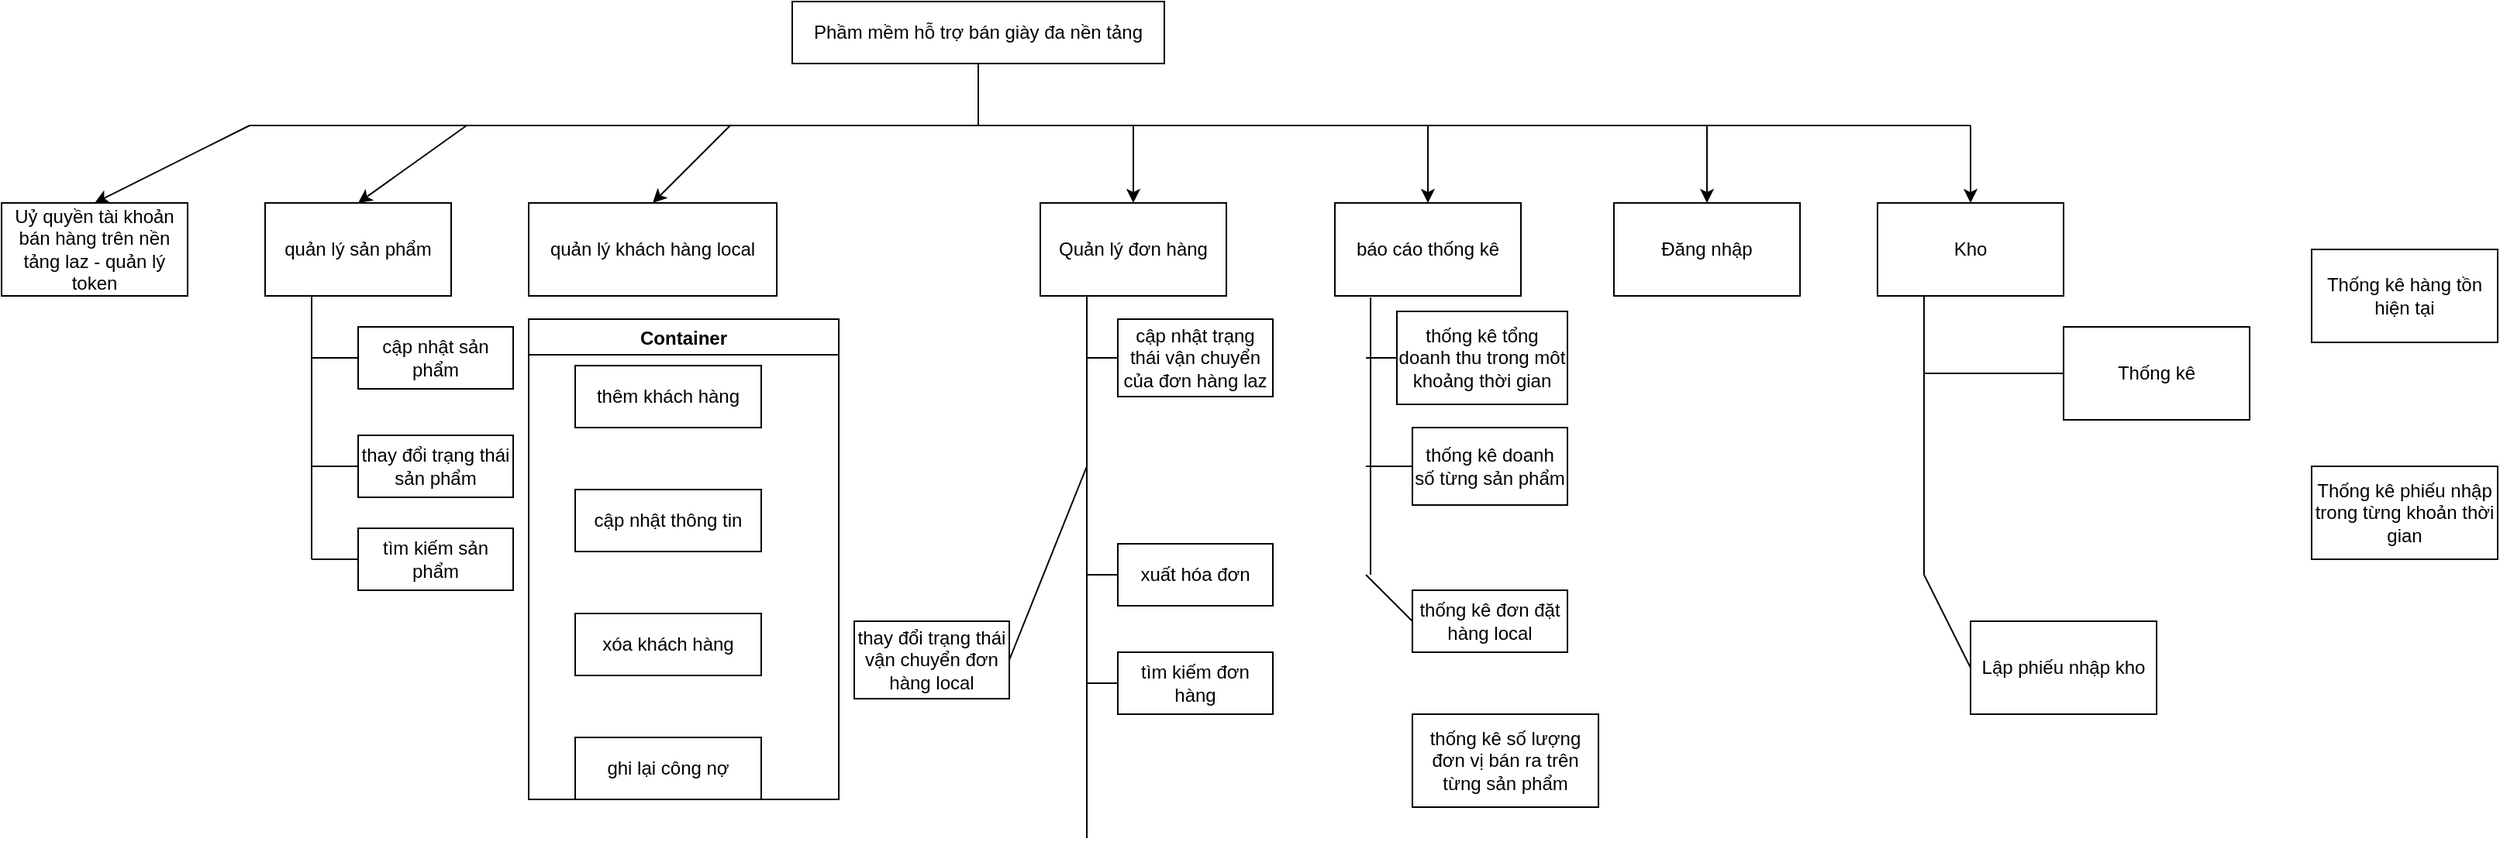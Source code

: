 <mxfile version="13.7.9" type="github" pages="2">
  <diagram id="61rkjz9Lp1AConV59vIG" name="Page-1">
    <mxGraphModel dx="1769" dy="583" grid="1" gridSize="10" guides="1" tooltips="1" connect="1" arrows="1" fold="1" page="1" pageScale="1" pageWidth="827" pageHeight="1169" math="0" shadow="0">
      <root>
        <mxCell id="0" />
        <mxCell id="1" parent="0" />
        <mxCell id="kTmqHJCevsjbYoyHa1JA-1" value="Phầm mềm hỗ trợ bán giày đa nền tảng" style="rounded=0;whiteSpace=wrap;html=1;" parent="1" vertex="1">
          <mxGeometry x="320" y="80" width="240" height="40" as="geometry" />
        </mxCell>
        <mxCell id="kTmqHJCevsjbYoyHa1JA-2" style="edgeStyle=orthogonalEdgeStyle;rounded=0;orthogonalLoop=1;jettySize=auto;html=1;exitX=0.5;exitY=1;exitDx=0;exitDy=0;" parent="1" source="kTmqHJCevsjbYoyHa1JA-1" target="kTmqHJCevsjbYoyHa1JA-1" edge="1">
          <mxGeometry relative="1" as="geometry" />
        </mxCell>
        <mxCell id="kTmqHJCevsjbYoyHa1JA-3" value="quản lý sản phẩm" style="rounded=0;whiteSpace=wrap;html=1;" parent="1" vertex="1">
          <mxGeometry x="-20" y="210" width="120" height="60" as="geometry" />
        </mxCell>
        <mxCell id="kTmqHJCevsjbYoyHa1JA-4" value="quản lý khách hàng local" style="rounded=0;whiteSpace=wrap;html=1;" parent="1" vertex="1">
          <mxGeometry x="150" y="210" width="160" height="60" as="geometry" />
        </mxCell>
        <mxCell id="kTmqHJCevsjbYoyHa1JA-5" value="Quản lý đơn hàng" style="rounded=0;whiteSpace=wrap;html=1;" parent="1" vertex="1">
          <mxGeometry x="480" y="210" width="120" height="60" as="geometry" />
        </mxCell>
        <mxCell id="kTmqHJCevsjbYoyHa1JA-6" value="báo cáo thống kê" style="rounded=0;whiteSpace=wrap;html=1;" parent="1" vertex="1">
          <mxGeometry x="670" y="210" width="120" height="60" as="geometry" />
        </mxCell>
        <mxCell id="kTmqHJCevsjbYoyHa1JA-7" value="" style="endArrow=none;html=1;" parent="1" edge="1">
          <mxGeometry width="50" height="50" relative="1" as="geometry">
            <mxPoint x="-30" y="160" as="sourcePoint" />
            <mxPoint x="1080" y="160" as="targetPoint" />
          </mxGeometry>
        </mxCell>
        <mxCell id="kTmqHJCevsjbYoyHa1JA-9" value="" style="endArrow=classic;html=1;entryX=0.5;entryY=0;entryDx=0;entryDy=0;" parent="1" target="kTmqHJCevsjbYoyHa1JA-3" edge="1">
          <mxGeometry width="50" height="50" relative="1" as="geometry">
            <mxPoint x="110" y="160" as="sourcePoint" />
            <mxPoint x="440" y="390" as="targetPoint" />
          </mxGeometry>
        </mxCell>
        <mxCell id="kTmqHJCevsjbYoyHa1JA-10" value="" style="endArrow=classic;html=1;entryX=0.5;entryY=0;entryDx=0;entryDy=0;" parent="1" target="kTmqHJCevsjbYoyHa1JA-4" edge="1">
          <mxGeometry width="50" height="50" relative="1" as="geometry">
            <mxPoint x="280" y="160" as="sourcePoint" />
            <mxPoint x="440" y="390" as="targetPoint" />
          </mxGeometry>
        </mxCell>
        <mxCell id="kTmqHJCevsjbYoyHa1JA-11" value="" style="endArrow=classic;html=1;entryX=0.5;entryY=0;entryDx=0;entryDy=0;" parent="1" target="kTmqHJCevsjbYoyHa1JA-5" edge="1">
          <mxGeometry width="50" height="50" relative="1" as="geometry">
            <mxPoint x="540" y="160" as="sourcePoint" />
            <mxPoint x="550" y="210" as="targetPoint" />
          </mxGeometry>
        </mxCell>
        <mxCell id="kTmqHJCevsjbYoyHa1JA-12" value="" style="endArrow=classic;html=1;entryX=0.5;entryY=0;entryDx=0;entryDy=0;" parent="1" target="kTmqHJCevsjbYoyHa1JA-6" edge="1">
          <mxGeometry width="50" height="50" relative="1" as="geometry">
            <mxPoint x="730" y="160" as="sourcePoint" />
            <mxPoint x="440" y="390" as="targetPoint" />
          </mxGeometry>
        </mxCell>
        <mxCell id="kTmqHJCevsjbYoyHa1JA-13" value="" style="endArrow=none;html=1;" parent="1" edge="1">
          <mxGeometry width="50" height="50" relative="1" as="geometry">
            <mxPoint x="440" y="120" as="sourcePoint" />
            <mxPoint x="440" y="160" as="targetPoint" />
          </mxGeometry>
        </mxCell>
        <mxCell id="kTmqHJCevsjbYoyHa1JA-18" value="cập nhật sản phẩm" style="rounded=0;whiteSpace=wrap;html=1;" parent="1" vertex="1">
          <mxGeometry x="40" y="290" width="100" height="40" as="geometry" />
        </mxCell>
        <mxCell id="kTmqHJCevsjbYoyHa1JA-22" value="cập nhật trạng thái vận chuyển của đơn hàng laz" style="rounded=0;whiteSpace=wrap;html=1;" parent="1" vertex="1">
          <mxGeometry x="530" y="285" width="100" height="50" as="geometry" />
        </mxCell>
        <mxCell id="kTmqHJCevsjbYoyHa1JA-23" value="thay đổi trạng thái vận chuyển đơn hàng local" style="rounded=0;whiteSpace=wrap;html=1;" parent="1" vertex="1">
          <mxGeometry x="360" y="480" width="100" height="50" as="geometry" />
        </mxCell>
        <mxCell id="kTmqHJCevsjbYoyHa1JA-26" value="thống kê tổng doanh thu trong môt khoảng thời gian" style="rounded=0;whiteSpace=wrap;html=1;" parent="1" vertex="1">
          <mxGeometry x="710" y="280" width="110" height="60" as="geometry" />
        </mxCell>
        <mxCell id="kTmqHJCevsjbYoyHa1JA-27" value="thống kê doanh số từng sản phẩm" style="rounded=0;whiteSpace=wrap;html=1;" parent="1" vertex="1">
          <mxGeometry x="720" y="355" width="100" height="50" as="geometry" />
        </mxCell>
        <mxCell id="kTmqHJCevsjbYoyHa1JA-28" value="thống kê đơn đặt hàng local" style="rounded=0;whiteSpace=wrap;html=1;" parent="1" vertex="1">
          <mxGeometry x="720" y="460" width="100" height="40" as="geometry" />
        </mxCell>
        <mxCell id="kTmqHJCevsjbYoyHa1JA-31" value="" style="endArrow=none;html=1;exitX=0.25;exitY=1;exitDx=0;exitDy=0;" parent="1" source="kTmqHJCevsjbYoyHa1JA-3" edge="1">
          <mxGeometry width="50" height="50" relative="1" as="geometry">
            <mxPoint x="270" y="430" as="sourcePoint" />
            <mxPoint x="10" y="440" as="targetPoint" />
          </mxGeometry>
        </mxCell>
        <mxCell id="kTmqHJCevsjbYoyHa1JA-32" value="" style="endArrow=none;html=1;exitX=0.25;exitY=1;exitDx=0;exitDy=0;" parent="1" source="kTmqHJCevsjbYoyHa1JA-5" edge="1">
          <mxGeometry width="50" height="50" relative="1" as="geometry">
            <mxPoint x="400" y="430" as="sourcePoint" />
            <mxPoint x="510" y="620" as="targetPoint" />
          </mxGeometry>
        </mxCell>
        <mxCell id="kTmqHJCevsjbYoyHa1JA-34" value="" style="endArrow=none;html=1;entryX=0.192;entryY=1.017;entryDx=0;entryDy=0;entryPerimeter=0;" parent="1" target="kTmqHJCevsjbYoyHa1JA-6" edge="1">
          <mxGeometry width="50" height="50" relative="1" as="geometry">
            <mxPoint x="693" y="450" as="sourcePoint" />
            <mxPoint x="450" y="380" as="targetPoint" />
          </mxGeometry>
        </mxCell>
        <mxCell id="kTmqHJCevsjbYoyHa1JA-35" value="" style="endArrow=none;html=1;exitX=0;exitY=0.5;exitDx=0;exitDy=0;" parent="1" source="kTmqHJCevsjbYoyHa1JA-26" edge="1">
          <mxGeometry width="50" height="50" relative="1" as="geometry">
            <mxPoint x="400" y="400" as="sourcePoint" />
            <mxPoint x="690" y="310" as="targetPoint" />
          </mxGeometry>
        </mxCell>
        <mxCell id="kTmqHJCevsjbYoyHa1JA-37" value="" style="endArrow=none;html=1;exitX=0;exitY=0.5;exitDx=0;exitDy=0;" parent="1" source="kTmqHJCevsjbYoyHa1JA-28" edge="1">
          <mxGeometry width="50" height="50" relative="1" as="geometry">
            <mxPoint x="700" y="550" as="sourcePoint" />
            <mxPoint x="690" y="450" as="targetPoint" />
          </mxGeometry>
        </mxCell>
        <mxCell id="kTmqHJCevsjbYoyHa1JA-38" value="" style="endArrow=none;html=1;exitX=0;exitY=0.5;exitDx=0;exitDy=0;" parent="1" source="kTmqHJCevsjbYoyHa1JA-27" edge="1">
          <mxGeometry width="50" height="50" relative="1" as="geometry">
            <mxPoint x="690" y="580" as="sourcePoint" />
            <mxPoint x="690" y="380" as="targetPoint" />
          </mxGeometry>
        </mxCell>
        <mxCell id="kTmqHJCevsjbYoyHa1JA-45" value="" style="endArrow=none;html=1;" parent="1" edge="1">
          <mxGeometry width="50" height="50" relative="1" as="geometry">
            <mxPoint x="10" y="310" as="sourcePoint" />
            <mxPoint x="40" y="310" as="targetPoint" />
          </mxGeometry>
        </mxCell>
        <mxCell id="kTmqHJCevsjbYoyHa1JA-46" value="" style="endArrow=none;html=1;exitX=0;exitY=0.5;exitDx=0;exitDy=0;" parent="1" source="kTmqHJCevsjbYoyHa1JA-22" edge="1">
          <mxGeometry width="50" height="50" relative="1" as="geometry">
            <mxPoint x="400" y="390" as="sourcePoint" />
            <mxPoint x="510" y="310" as="targetPoint" />
          </mxGeometry>
        </mxCell>
        <mxCell id="kTmqHJCevsjbYoyHa1JA-47" value="" style="endArrow=none;html=1;exitX=1;exitY=0.5;exitDx=0;exitDy=0;" parent="1" source="kTmqHJCevsjbYoyHa1JA-23" edge="1">
          <mxGeometry width="50" height="50" relative="1" as="geometry">
            <mxPoint x="400" y="390" as="sourcePoint" />
            <mxPoint x="510" y="380" as="targetPoint" />
          </mxGeometry>
        </mxCell>
        <mxCell id="phVmAIVQuDpJWwnpsCzK-1" value="xuất hóa đơn" style="rounded=0;whiteSpace=wrap;html=1;" parent="1" vertex="1">
          <mxGeometry x="530" y="430" width="100" height="40" as="geometry" />
        </mxCell>
        <mxCell id="phVmAIVQuDpJWwnpsCzK-2" value="" style="endArrow=none;html=1;exitX=0;exitY=0.5;exitDx=0;exitDy=0;" parent="1" source="phVmAIVQuDpJWwnpsCzK-1" edge="1">
          <mxGeometry width="50" height="50" relative="1" as="geometry">
            <mxPoint x="400" y="460" as="sourcePoint" />
            <mxPoint x="510" y="450" as="targetPoint" />
          </mxGeometry>
        </mxCell>
        <mxCell id="phVmAIVQuDpJWwnpsCzK-3" value="thay đổi trạng thái sản phẩm" style="rounded=0;whiteSpace=wrap;html=1;" parent="1" vertex="1">
          <mxGeometry x="40" y="360" width="100" height="40" as="geometry" />
        </mxCell>
        <mxCell id="phVmAIVQuDpJWwnpsCzK-4" value="" style="endArrow=none;html=1;" parent="1" edge="1">
          <mxGeometry width="50" height="50" relative="1" as="geometry">
            <mxPoint x="10" y="380" as="sourcePoint" />
            <mxPoint x="40" y="380" as="targetPoint" />
          </mxGeometry>
        </mxCell>
        <mxCell id="phVmAIVQuDpJWwnpsCzK-13" value="" style="endArrow=classic;html=1;entryX=0.5;entryY=0;entryDx=0;entryDy=0;" parent="1" target="h8XSTWzfuWWoR5IS9HZE-3" edge="1">
          <mxGeometry width="50" height="50" relative="1" as="geometry">
            <mxPoint x="910" y="160" as="sourcePoint" />
            <mxPoint x="910" y="210" as="targetPoint" />
          </mxGeometry>
        </mxCell>
        <mxCell id="phVmAIVQuDpJWwnpsCzK-17" value="tìm kiếm đơn hàng" style="rounded=0;whiteSpace=wrap;html=1;" parent="1" vertex="1">
          <mxGeometry x="530" y="500" width="100" height="40" as="geometry" />
        </mxCell>
        <mxCell id="phVmAIVQuDpJWwnpsCzK-18" value="" style="endArrow=none;html=1;exitX=0;exitY=0.5;exitDx=0;exitDy=0;" parent="1" source="phVmAIVQuDpJWwnpsCzK-17" edge="1">
          <mxGeometry width="50" height="50" relative="1" as="geometry">
            <mxPoint x="400" y="530" as="sourcePoint" />
            <mxPoint x="510" y="520" as="targetPoint" />
          </mxGeometry>
        </mxCell>
        <mxCell id="phVmAIVQuDpJWwnpsCzK-21" value="tìm kiếm sản phẩm" style="rounded=0;whiteSpace=wrap;html=1;" parent="1" vertex="1">
          <mxGeometry x="40" y="420" width="100" height="40" as="geometry" />
        </mxCell>
        <mxCell id="phVmAIVQuDpJWwnpsCzK-22" value="" style="endArrow=none;html=1;exitX=0;exitY=0.5;exitDx=0;exitDy=0;" parent="1" source="phVmAIVQuDpJWwnpsCzK-21" edge="1">
          <mxGeometry width="50" height="50" relative="1" as="geometry">
            <mxPoint x="-90" y="450" as="sourcePoint" />
            <mxPoint x="10" y="440" as="targetPoint" />
          </mxGeometry>
        </mxCell>
        <mxCell id="h8XSTWzfuWWoR5IS9HZE-1" value="" style="endArrow=classic;html=1;entryX=0.5;entryY=0;entryDx=0;entryDy=0;" parent="1" target="h8XSTWzfuWWoR5IS9HZE-2" edge="1">
          <mxGeometry width="50" height="50" relative="1" as="geometry">
            <mxPoint x="-30" y="160" as="sourcePoint" />
            <mxPoint x="-30" y="210" as="targetPoint" />
          </mxGeometry>
        </mxCell>
        <mxCell id="h8XSTWzfuWWoR5IS9HZE-2" value="Uỷ quyền tài khoản bán hàng trên nền tảng laz - quản lý token" style="rounded=0;whiteSpace=wrap;html=1;" parent="1" vertex="1">
          <mxGeometry x="-190" y="210" width="120" height="60" as="geometry" />
        </mxCell>
        <mxCell id="h8XSTWzfuWWoR5IS9HZE-3" value="Đăng nhập" style="rounded=0;whiteSpace=wrap;html=1;" parent="1" vertex="1">
          <mxGeometry x="850" y="210" width="120" height="60" as="geometry" />
        </mxCell>
        <mxCell id="dDMBxTAUdb5TQkIX02qE-2" value="Kho" style="rounded=0;whiteSpace=wrap;html=1;" parent="1" vertex="1">
          <mxGeometry x="1020" y="210" width="120" height="60" as="geometry" />
        </mxCell>
        <mxCell id="dDMBxTAUdb5TQkIX02qE-4" value="" style="endArrow=classic;html=1;entryX=0.5;entryY=0;entryDx=0;entryDy=0;" parent="1" target="dDMBxTAUdb5TQkIX02qE-2" edge="1">
          <mxGeometry width="50" height="50" relative="1" as="geometry">
            <mxPoint x="1080" y="160" as="sourcePoint" />
            <mxPoint x="1240" y="130" as="targetPoint" />
          </mxGeometry>
        </mxCell>
        <mxCell id="YCihZcEVs4TTuCUgJ-U5-1" value="Lập phiếu nhập kho" style="rounded=0;whiteSpace=wrap;html=1;" vertex="1" parent="1">
          <mxGeometry x="1080" y="480" width="120" height="60" as="geometry" />
        </mxCell>
        <mxCell id="YCihZcEVs4TTuCUgJ-U5-2" value="" style="endArrow=none;html=1;entryX=0.25;entryY=1;entryDx=0;entryDy=0;" edge="1" parent="1" target="dDMBxTAUdb5TQkIX02qE-2">
          <mxGeometry width="50" height="50" relative="1" as="geometry">
            <mxPoint x="1050" y="450" as="sourcePoint" />
            <mxPoint x="970" y="370" as="targetPoint" />
          </mxGeometry>
        </mxCell>
        <mxCell id="YCihZcEVs4TTuCUgJ-U5-3" value="" style="endArrow=none;html=1;exitX=0;exitY=0.5;exitDx=0;exitDy=0;" edge="1" parent="1" source="YCihZcEVs4TTuCUgJ-U5-1">
          <mxGeometry width="50" height="50" relative="1" as="geometry">
            <mxPoint x="990" y="530" as="sourcePoint" />
            <mxPoint x="1050" y="450" as="targetPoint" />
          </mxGeometry>
        </mxCell>
        <mxCell id="QDh66SJwtL4Htb-xeXPO-1" value="Thống kê hàng tồn hiện tại" style="rounded=0;whiteSpace=wrap;html=1;" vertex="1" parent="1">
          <mxGeometry x="1300" y="240" width="120" height="60" as="geometry" />
        </mxCell>
        <mxCell id="FM9C9IL2BNTP81r_VicT-1" value="Thống kê" style="rounded=0;whiteSpace=wrap;html=1;" vertex="1" parent="1">
          <mxGeometry x="1140" y="290" width="120" height="60" as="geometry" />
        </mxCell>
        <mxCell id="FM9C9IL2BNTP81r_VicT-2" value="" style="endArrow=none;html=1;exitX=0;exitY=0.5;exitDx=0;exitDy=0;" edge="1" parent="1" source="FM9C9IL2BNTP81r_VicT-1">
          <mxGeometry width="50" height="50" relative="1" as="geometry">
            <mxPoint x="1150" y="310" as="sourcePoint" />
            <mxPoint x="1050" y="320" as="targetPoint" />
          </mxGeometry>
        </mxCell>
        <mxCell id="FM9C9IL2BNTP81r_VicT-4" value="Thống kê phiếu nhập trong từng khoản thời gian" style="rounded=0;whiteSpace=wrap;html=1;" vertex="1" parent="1">
          <mxGeometry x="1300" y="380" width="120" height="60" as="geometry" />
        </mxCell>
        <mxCell id="1Z4nRkm3sNiZZZ2hFhxT-1" value="thống kê số lượng đơn vị bán ra trên từng sản phẩm" style="rounded=0;whiteSpace=wrap;html=1;" vertex="1" parent="1">
          <mxGeometry x="720" y="540" width="120" height="60" as="geometry" />
        </mxCell>
        <mxCell id="1Z4nRkm3sNiZZZ2hFhxT-13" value="Container" style="swimlane;strokeWidth=1;" vertex="1" parent="1">
          <mxGeometry x="150" y="285" width="200" height="310" as="geometry" />
        </mxCell>
        <mxCell id="kTmqHJCevsjbYoyHa1JA-17" value="cập nhật thông tin" style="rounded=0;whiteSpace=wrap;html=1;" parent="1Z4nRkm3sNiZZZ2hFhxT-13" vertex="1">
          <mxGeometry x="30" y="110" width="120" height="40" as="geometry" />
        </mxCell>
        <mxCell id="1Z4nRkm3sNiZZZ2hFhxT-4" value="thêm khách hàng" style="rounded=0;whiteSpace=wrap;html=1;" vertex="1" parent="1Z4nRkm3sNiZZZ2hFhxT-13">
          <mxGeometry x="30" y="30" width="120" height="40" as="geometry" />
        </mxCell>
        <mxCell id="1Z4nRkm3sNiZZZ2hFhxT-10" value="ghi lại công nợ" style="rounded=0;whiteSpace=wrap;html=1;strokeWidth=1;" vertex="1" parent="1Z4nRkm3sNiZZZ2hFhxT-13">
          <mxGeometry x="30" y="270" width="120" height="40" as="geometry" />
        </mxCell>
        <mxCell id="1Z4nRkm3sNiZZZ2hFhxT-11" value="xóa khách hàng" style="rounded=0;whiteSpace=wrap;html=1;strokeWidth=1;" vertex="1" parent="1Z4nRkm3sNiZZZ2hFhxT-13">
          <mxGeometry x="30" y="190" width="120" height="40" as="geometry" />
        </mxCell>
      </root>
    </mxGraphModel>
  </diagram>
  <diagram id="ufuE1Ecq5jh5dPDCyW_U" name="Page-2">
    <mxGraphModel dx="942" dy="583" grid="1" gridSize="10" guides="1" tooltips="1" connect="1" arrows="1" fold="1" page="1" pageScale="1" pageWidth="827" pageHeight="1169" math="0" shadow="0">
      <root>
        <mxCell id="1uaEtgSAzZ2rHzgdi-1v-0" />
        <mxCell id="1uaEtgSAzZ2rHzgdi-1v-1" parent="1uaEtgSAzZ2rHzgdi-1v-0" />
        <mxCell id="1uaEtgSAzZ2rHzgdi-1v-2" value="&lt;h1&gt;Yêu cầu chức năng mức tổng quát&lt;/h1&gt;&lt;p style=&quot;font-size: 16px&quot;&gt;&lt;font style=&quot;font-size: 16px&quot;&gt;1. Quản lý sản phẩm bán trên lazada và bán local.&lt;/font&gt;&lt;/p&gt;&lt;p style=&quot;font-size: 16px&quot;&gt;&lt;font style=&quot;font-size: 16px&quot;&gt;&lt;br&gt;&lt;/font&gt;&lt;/p&gt;&lt;p style=&quot;font-size: 16px&quot;&gt;&lt;font style=&quot;font-size: 16px&quot;&gt;&lt;br&gt;&lt;/font&gt;&lt;/p&gt;&lt;p style=&quot;font-size: 16px&quot;&gt;&lt;font style=&quot;font-size: 16px&quot;&gt;&lt;br&gt;&lt;/font&gt;&lt;/p&gt;&lt;p style=&quot;font-size: 16px&quot;&gt;&lt;font style=&quot;font-size: 16px&quot;&gt;&lt;br&gt;&lt;/font&gt;&lt;/p&gt;&lt;p style=&quot;font-size: 16px&quot;&gt;&lt;font style=&quot;font-size: 16px&quot;&gt;&lt;br&gt;&lt;/font&gt;&lt;/p&gt;&lt;p style=&quot;font-size: 16px&quot;&gt;&lt;font style=&quot;font-size: 16px&quot;&gt;&lt;br&gt;&lt;/font&gt;&lt;/p&gt;&lt;p style=&quot;font-size: 16px&quot;&gt;&lt;font style=&quot;font-size: 16px&quot;&gt;&lt;br&gt;&lt;/font&gt;&lt;/p&gt;&lt;p style=&quot;font-size: 16px&quot;&gt;&lt;font style=&quot;font-size: 16px&quot;&gt;&lt;br&gt;&lt;/font&gt;&lt;/p&gt;&lt;p style=&quot;font-size: 16px&quot;&gt;&lt;font style=&quot;font-size: 16px&quot;&gt;&lt;br&gt;&lt;/font&gt;&lt;/p&gt;&lt;p style=&quot;font-size: 16px&quot;&gt;&lt;font style=&quot;font-size: 16px&quot;&gt;2. Quản lý giao hàng và đơn hàng trên lazada và local riêng biệt.&lt;/font&gt;&lt;/p&gt;&lt;p style=&quot;font-size: 16px&quot;&gt;&lt;font style=&quot;font-size: 16px&quot;&gt;&lt;br&gt;&lt;/font&gt;&lt;/p&gt;&lt;p style=&quot;font-size: 16px&quot;&gt;&lt;font style=&quot;font-size: 16px&quot;&gt;&lt;br&gt;&lt;/font&gt;&lt;/p&gt;&lt;p style=&quot;font-size: 16px&quot;&gt;&lt;font style=&quot;font-size: 16px&quot;&gt;&lt;br&gt;&lt;/font&gt;&lt;/p&gt;&lt;p style=&quot;font-size: 16px&quot;&gt;&lt;font style=&quot;font-size: 16px&quot;&gt;&lt;br&gt;&lt;/font&gt;&lt;/p&gt;&lt;p style=&quot;font-size: 16px&quot;&gt;&lt;font style=&quot;font-size: 16px&quot;&gt;&lt;br&gt;&lt;/font&gt;&lt;/p&gt;&lt;p style=&quot;font-size: 16px&quot;&gt;&lt;font style=&quot;font-size: 16px&quot;&gt;&lt;br&gt;&lt;/font&gt;&lt;/p&gt;&lt;p style=&quot;font-size: 16px&quot;&gt;&lt;font style=&quot;font-size: 16px&quot;&gt;&lt;br&gt;&lt;/font&gt;&lt;/p&gt;&lt;p style=&quot;font-size: 16px&quot;&gt;&lt;font style=&quot;font-size: 16px&quot;&gt;&lt;br&gt;&lt;/font&gt;&lt;/p&gt;&lt;p style=&quot;font-size: 16px&quot;&gt;&lt;font style=&quot;font-size: 16px&quot;&gt;&lt;br&gt;&lt;/font&gt;&lt;/p&gt;&lt;p style=&quot;font-size: 16px&quot;&gt;&lt;font style=&quot;font-size: 16px&quot;&gt;&lt;br&gt;&lt;/font&gt;&lt;/p&gt;&lt;p style=&quot;font-size: 16px&quot;&gt;&lt;font style=&quot;font-size: 16px&quot;&gt;&lt;br&gt;&lt;/font&gt;&lt;/p&gt;&lt;p style=&quot;font-size: 16px&quot;&gt;&lt;font style=&quot;font-size: 16px&quot;&gt;&lt;br&gt;&lt;/font&gt;&lt;/p&gt;&lt;p style=&quot;font-size: 16px&quot;&gt;&lt;font style=&quot;font-size: 16px&quot;&gt;&lt;br&gt;&lt;/font&gt;&lt;/p&gt;&lt;p style=&quot;font-size: 16px&quot;&gt;&lt;font style=&quot;font-size: 16px&quot;&gt;&lt;br&gt;&lt;/font&gt;&lt;/p&gt;&lt;p style=&quot;font-size: 16px&quot;&gt;&lt;font style=&quot;font-size: 16px&quot;&gt;&lt;br&gt;&lt;/font&gt;&lt;/p&gt;&lt;p style=&quot;font-size: 16px&quot;&gt;&lt;font style=&quot;font-size: 16px&quot;&gt;&lt;br&gt;&lt;/font&gt;&lt;/p&gt;&lt;p style=&quot;font-size: 16px&quot;&gt;&lt;font style=&quot;font-size: 16px&quot;&gt;&lt;br&gt;&lt;/font&gt;&lt;/p&gt;&lt;p style=&quot;font-size: 16px&quot;&gt;&lt;font style=&quot;font-size: 16px&quot;&gt;3. Quản lý khách hàng local&lt;/font&gt;&lt;/p&gt;&lt;p style=&quot;font-size: 16px&quot;&gt;&lt;font style=&quot;font-size: 16px&quot;&gt;&lt;br&gt;&lt;/font&gt;&lt;/p&gt;&lt;p style=&quot;font-size: 16px&quot;&gt;&lt;font style=&quot;font-size: 16px&quot;&gt;&lt;br&gt;&lt;/font&gt;&lt;/p&gt;&lt;p style=&quot;font-size: 16px&quot;&gt;&lt;font style=&quot;font-size: 16px&quot;&gt;&lt;br&gt;&lt;/font&gt;&lt;/p&gt;&lt;p style=&quot;font-size: 16px&quot;&gt;&lt;font style=&quot;font-size: 16px&quot;&gt;&lt;br&gt;&lt;/font&gt;&lt;/p&gt;&lt;p style=&quot;font-size: 16px&quot;&gt;&lt;font style=&quot;font-size: 16px&quot;&gt;4. Ủy quyền (&lt;span style=&quot;color: rgb(51 , 51 , 51) ; font-family: &amp;#34;roboto&amp;#34; , &amp;#34;helvetica&amp;#34; , &amp;#34;tahoma&amp;#34; , &amp;#34;arial&amp;#34; , &amp;#34;hiragino sans gb&amp;#34; , &amp;#34;microsoft yahei&amp;#34; , &amp;#34;simsun&amp;#34; , sans-serif ; letter-spacing: 0.2px ; background-color: rgb(255 , 255 , 255)&quot;&gt;authorization&lt;/span&gt;) người bán trên lazada&lt;/font&gt;&lt;/p&gt;&lt;p style=&quot;font-size: 16px&quot;&gt;&lt;font style=&quot;font-size: 16px&quot;&gt;&lt;br&gt;&lt;/font&gt;&lt;/p&gt;&lt;p style=&quot;font-size: 16px&quot;&gt;&lt;font style=&quot;font-size: 16px&quot;&gt;&lt;br&gt;&lt;/font&gt;&lt;/p&gt;&lt;p style=&quot;font-size: 16px&quot;&gt;&lt;font style=&quot;font-size: 16px&quot;&gt;5. Báo cáo thống kê&lt;/font&gt;&lt;/p&gt;&lt;p style=&quot;font-size: 16px&quot;&gt;&lt;font style=&quot;font-size: 16px&quot;&gt;&lt;br&gt;&lt;/font&gt;&lt;/p&gt;&lt;p style=&quot;font-size: 16px&quot;&gt;&lt;font style=&quot;font-size: 16px&quot;&gt;&lt;br&gt;&lt;/font&gt;&lt;/p&gt;&lt;p style=&quot;font-size: 16px&quot;&gt;&lt;font style=&quot;font-size: 16px&quot;&gt;&lt;br&gt;&lt;/font&gt;&lt;/p&gt;&lt;p style=&quot;font-size: 16px&quot;&gt;&lt;font style=&quot;font-size: 16px&quot;&gt;&lt;br&gt;&lt;/font&gt;&lt;/p&gt;&lt;p style=&quot;font-size: 16px&quot;&gt;&lt;font style=&quot;font-size: 16px&quot;&gt;6. Đăng nhập tài khoản người dùng&lt;/font&gt;&lt;/p&gt;&lt;p style=&quot;font-size: 16px&quot;&gt;&lt;font style=&quot;font-size: 16px&quot;&gt;&lt;br&gt;&lt;/font&gt;&lt;/p&gt;&lt;p style=&quot;font-size: 16px&quot;&gt;&lt;font style=&quot;font-size: 16px&quot;&gt;&lt;font style=&quot;font-size: 16px&quot;&gt;7. Quản lý kho&lt;/font&gt;&lt;br&gt;&lt;/font&gt;&lt;/p&gt;" style="text;html=1;fillColor=none;spacing=5;spacingTop=-20;whiteSpace=wrap;overflow=hidden;rounded=0;strokeColor=#000000;" parent="1uaEtgSAzZ2rHzgdi-1v-1" vertex="1">
          <mxGeometry x="9" y="10" width="410" height="1710" as="geometry" />
        </mxCell>
        <mxCell id="1uaEtgSAzZ2rHzgdi-1v-3" value="&lt;h1&gt;&lt;font style=&quot;font-size: 24px&quot;&gt;Yêu cầu chức năng mức chi tiết&lt;/font&gt;&lt;/h1&gt;&lt;p style=&quot;font-size: 16px&quot;&gt;&lt;font style=&quot;font-size: 16px&quot;&gt;1.1 Thêm sản phẩm bằng form từ phần mềm, sau đó cập nhật lên lazada và lưu vào database.&lt;/font&gt;&lt;/p&gt;&lt;p style=&quot;font-size: 16px&quot;&gt;&lt;font style=&quot;font-size: 16px&quot;&gt;1.2 Thêm sản phẩm từ lazada sau đó lưu vào database&lt;/font&gt;&lt;/p&gt;&lt;p style=&quot;font-size: 16px&quot;&gt;&lt;font style=&quot;font-size: 16px&quot;&gt;1.3 Cập nhật sản phẩm: phần mềm hiển thị tất cả thông tin sản phẩm và cho phép người dùng sửa thông tin. Sau khi nhấn lưu sản phẩm được cập nhật lên lazada và cập nhật vào database.&lt;/font&gt;&lt;/p&gt;&lt;p style=&quot;font-size: 16px&quot;&gt;&lt;font style=&quot;font-size: 16px&quot;&gt;1.4 Xóa sản phẩm: phần mềm cho phép người dùng xóa sản phẩm, và cập nhật sản phẩm bị xóa lên lazada và database. Sản phẩm xóa không mất đi trong database mà được thay đổi trạng thái hiển thị.&lt;/font&gt;&lt;/p&gt;&lt;p style=&quot;font-size: 16px&quot;&gt;&lt;font style=&quot;font-size: 16px&quot;&gt;1.5 Tìm kiếm sản phẩm: tìm kiếm theo nhiều tiêu chí (parameter) cùng một lúc.&lt;/font&gt;&lt;/p&gt;&lt;p style=&quot;font-size: 16px&quot;&gt;&lt;font style=&quot;font-size: 16px&quot;&gt;&lt;span&gt;2.1 Lấy và hiển thị đơn hàng từ laz trong một trang riêng.&lt;/span&gt;&lt;br&gt;&lt;/font&gt;&lt;/p&gt;&lt;p style=&quot;font-size: 16px&quot;&gt;&lt;font style=&quot;font-size: 16px&quot;&gt;2.2 In team vận chuyển lấy từ laz khi đơn hàng ở cả hai trạng thái pending và ready to ship.&lt;/font&gt;&lt;/p&gt;&lt;p style=&quot;font-size: 16px&quot;&gt;&lt;font style=&quot;font-size: 16px&quot;&gt;2.3 Cập nhật đơn hàng đang ở trạng thái pending sang ready to ship hoặc từ pending sang cancled.&lt;/font&gt;&lt;/p&gt;&lt;p style=&quot;font-size: 16px&quot;&gt;&lt;font style=&quot;font-size: 16px&quot;&gt;2.4 Tìm kiếm đơn hàng theo nhiều tiêu chí (parameter) cùng một lúc.&lt;/font&gt;&lt;/p&gt;&lt;p style=&quot;font-size: 16px&quot;&gt;&lt;font style=&quot;font-size: 16px&quot;&gt;2.5 Lập đơn hàng local và hiển thị trong trang riêng.&lt;/font&gt;&lt;/p&gt;&lt;p style=&quot;font-size: 16px&quot;&gt;&lt;font style=&quot;font-size: 16px&quot;&gt;2.6 Đơn hàng local được lập bằng cách chọn từ list sản phẩm, có thể hiển thị list bằng cách tìm kiếm. Đơn hàng local chứa thông tin khách hàng local hoặc không. Địa chỉ giao hàng có thể trống hoặc có. Địa chỉ giao hàng mặc định là địa chỉ của khách hàng, có thể thay đổi được địa chỉ giao hàng ngay trên form lập hóa đơn.&lt;/font&gt;&lt;/p&gt;&lt;p style=&quot;font-size: 16px&quot;&gt;&lt;font style=&quot;font-size: 16px&quot;&gt;2.7 Đơn hàng local trả trước và trả sau. Nếu khách hàng đã chuyển khoảng trước toàn bộ hoặc chuyển khoảng đặt cọc, người dùng có thể điền số tiền đã trả, và đơn hàng tự động hiển thì số tiền còn lại cần thanh toán.&lt;/font&gt;&lt;/p&gt;&lt;p style=&quot;font-size: 16px&quot;&gt;&lt;font style=&quot;font-size: 16px&quot;&gt;2.8 Quản lý trạng thái giao hàng của đơn hàng local. Đơn hàng local có thể thay đổi trạng thái tùy ý giữa 3 trạng thái ( chờ giao, đã giao, đã hủy ).&lt;/font&gt;&lt;/p&gt;&lt;p style=&quot;font-size: 16px&quot;&gt;&lt;font style=&quot;font-size: 16px&quot;&gt;2.9 Xuất hóa đơn từ đơn hàng local. Xuất thành file pdf. Chứa các thông tin về sản phẩm, thông tin người mua, địa chỉ giao hàng.&lt;/font&gt;&lt;/p&gt;&lt;p style=&quot;font-size: 16px&quot;&gt;&lt;font style=&quot;font-size: 16px&quot;&gt;3.1 Người dùng thêm khách hàng local vơi thông tin gồm tên, sđt, địa chỉ mặc định (có thể có hoặc không).&lt;/font&gt;&lt;/p&gt;&lt;p style=&quot;font-size: 16px&quot;&gt;&lt;font style=&quot;font-size: 16px&quot;&gt;3.2 Thay đổi thông tin khách hàng.&lt;/font&gt;&lt;/p&gt;&lt;p style=&quot;font-size: 16px&quot;&gt;&lt;font style=&quot;font-size: 16px&quot;&gt;3.3 Xóa khách hàng.&lt;/font&gt;&lt;/p&gt;&lt;p style=&quot;font-size: 16px&quot;&gt;&lt;font style=&quot;font-size: 16px&quot;&gt;3.4 Tìm kiếm khách hàng.&lt;/font&gt;&lt;/p&gt;&lt;p style=&quot;font-size: 16px&quot;&gt;&lt;font style=&quot;font-size: 16px&quot;&gt;4.1 Dẫn link người dùng đến trang authorziation của laz, sau khi người dùng đăng nhập môt token sẽ đc gửi về web, thông qua parameter. Yêu cầu lữu trữ token đó và refesh token tự động.&lt;/font&gt;&lt;/p&gt;&lt;p style=&quot;font-size: 16px&quot;&gt;&lt;font style=&quot;font-size: 16px&quot;&gt;5.1 Thống kê theo tiêu chí (parameter). Thống kê tổng doanh thu trên từng nền tảng trong một khoảng thời gian.&lt;/font&gt;&lt;/p&gt;&lt;p style=&quot;font-size: 16px&quot;&gt;&lt;font style=&quot;font-size: 16px&quot;&gt;5.2 Thống kê doanh số và doanh thu bán ra của từng sản phẩm trên từng nền tảng trong một khoảng thời gian.&lt;/font&gt;&lt;/p&gt;&lt;p style=&quot;font-size: 16px&quot;&gt;&lt;font style=&quot;font-size: 16px&quot;&gt;5.3 Thống kê tổng tiền mua hàng của khách hàng local trong một khoảng thời gian.&lt;/font&gt;&lt;/p&gt;&lt;p style=&quot;font-size: 16px&quot;&gt;&lt;font style=&quot;font-size: 16px&quot;&gt;6.1 Cung cấp người dùng một tài khoản. Người dùng cần đăng nhập để sử dụng phần mềm&lt;/font&gt;&lt;/p&gt;&lt;p style=&quot;font-size: 16px&quot;&gt;&lt;font style=&quot;font-size: 16px&quot;&gt;7.1 Lập phiếu nhập kho. Sản phẩm được thay đổi số lượng thông qua phiếu nhập kho. Lập phiếu nhập kho gồm tên sản phẩm, giá nhập, số lượng, ngày nhập.&lt;/font&gt;&lt;/p&gt;&lt;p style=&quot;font-size: 16px&quot;&gt;&lt;font style=&quot;font-size: 16px&quot;&gt;7.2 Quản lý phiếu nhập kho: xóa, sửa&lt;br&gt;&lt;/font&gt;&lt;/p&gt;&lt;p style=&quot;font-size: 16px&quot;&gt;&lt;font style=&quot;font-size: 16px&quot;&gt;&lt;font style=&quot;font-size: 16px&quot;&gt;7.3 Hiển thị, tìm kiếm phếu nhập kho.&lt;/font&gt;&lt;br&gt;&lt;/font&gt;&lt;/p&gt;" style="text;html=1;fillColor=none;spacing=5;spacingTop=-20;whiteSpace=wrap;overflow=hidden;rounded=0;strokeColor=#000000;perimeterSpacing=0;" parent="1uaEtgSAzZ2rHzgdi-1v-1" vertex="1">
          <mxGeometry x="419" y="10" width="400" height="1710" as="geometry" />
        </mxCell>
        <mxCell id="kGO2C1HkzjmKY07CO5Qp-0" value="&lt;h1&gt;yêu cầu phi chức năng&lt;/h1&gt;&lt;p style=&quot;font-size: 16px&quot;&gt;&lt;font style=&quot;font-size: 16px&quot;&gt;-Cài đặt phầm mềm quản lý vật tư dễ sử dụng, giao diện thân thiện, đáp ứng được các&lt;/font&gt;&lt;/p&gt;&lt;p style=&quot;font-size: 16px&quot;&gt;&lt;font style=&quot;font-size: 16px&quot;&gt;yêu cầu đòi hỏi của việc quản lý thiết bị vật tư.&lt;/font&gt;&lt;/p&gt;&lt;p style=&quot;font-size: 16px&quot;&gt;&lt;font style=&quot;font-size: 16px&quot;&gt;-Thường xuyên nắm bắt được tình hình biến động về số thực và giá trị của từng nhóm,&lt;/font&gt;&lt;/p&gt;&lt;p style=&quot;font-size: 16px&quot;&gt;&lt;font style=&quot;font-size: 16px&quot;&gt;từng loại, và toàn bộ vật tư thiết bị.&lt;/font&gt;&lt;/p&gt;&lt;p style=&quot;font-size: 16px&quot;&gt;&lt;font style=&quot;font-size: 16px&quot;&gt;-Cập nhật đầy đủ kịp thời những biến động về vật tư. Vào sổ các bảng kiểm kê, bảng&lt;/font&gt;&lt;/p&gt;&lt;p style=&quot;font-size: 16px&quot;&gt;&lt;font style=&quot;font-size: 16px&quot;&gt;tổng hợp, và báo cáo về vật tư theo qui định.&lt;/font&gt;&lt;/p&gt;&lt;p style=&quot;font-size: 16px&quot;&gt;&lt;font style=&quot;font-size: 16px&quot;&gt;-Yêu cầu bảo mật ở mức cơ bản&lt;/font&gt;&lt;br&gt;&lt;/p&gt;" style="text;whiteSpace=wrap;html=1;" parent="1uaEtgSAzZ2rHzgdi-1v-1" vertex="1">
          <mxGeometry x="30" y="1770" width="760" height="310" as="geometry" />
        </mxCell>
      </root>
    </mxGraphModel>
  </diagram>
</mxfile>
